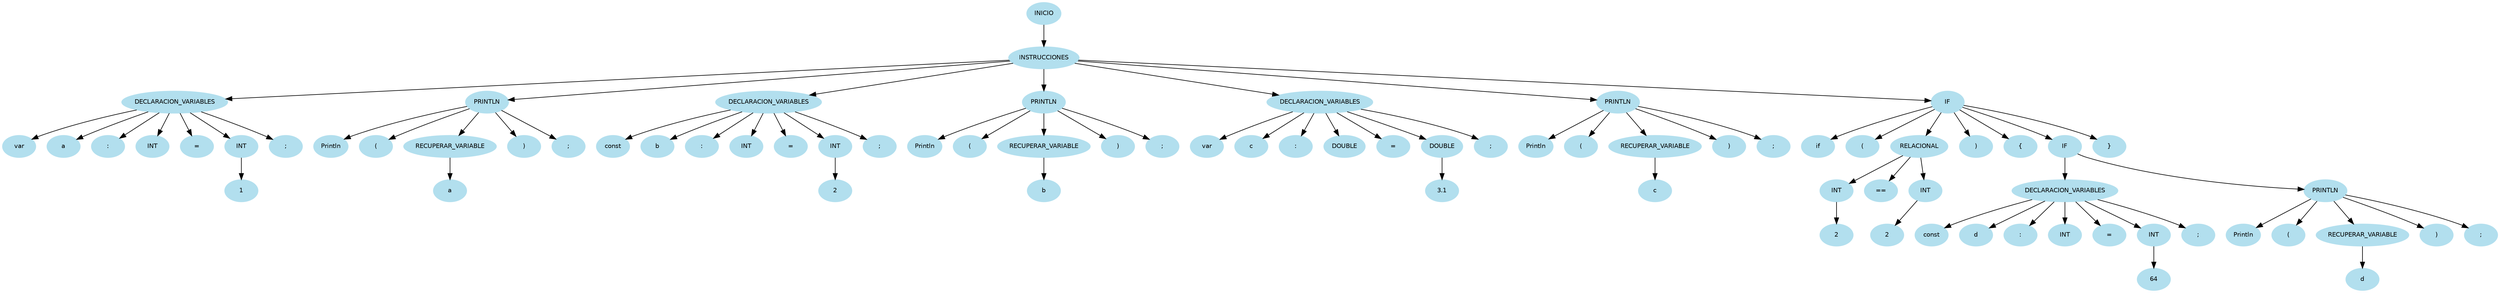digraph arbolAST{
node [shape=oval, style=filled, color=lightblue2, fontname=Helvetica, fontsize=10];
edge [fontname=Helvetica, fontsize=10];
n0[label="INICIO"];
n1[label="INSTRUCCIONES"];
n0 -> n1;
n2[label="DECLARACION_VARIABLES"];
n1 -> n2;
n3[label="var"];
n2 -> n3;
n4[label="a"];
n2 -> n4;
n5[label=":"];
n2 -> n5;
n6[label="INT"];
n2 -> n6;
n7[label="="];
n2 -> n7;
n8[label="INT"];
n2 -> n8;
n9[label="1"];
n8 -> n9;
n10[label=";"];
n2 -> n10;
n11[label="PRINTLN"];
n1 -> n11;
n12[label="Println"];
n11 -> n12;
n13[label="("];
n11 -> n13;
n14[label="RECUPERAR_VARIABLE"];
n11 -> n14;
n15[label="a"];
n14 -> n15;
n16[label=")"];
n11 -> n16;
n17[label=";"];
n11 -> n17;
n18[label="DECLARACION_VARIABLES"];
n1 -> n18;
n19[label="const"];
n18 -> n19;
n20[label="b"];
n18 -> n20;
n21[label=":"];
n18 -> n21;
n22[label="INT"];
n18 -> n22;
n23[label="="];
n18 -> n23;
n24[label="INT"];
n18 -> n24;
n25[label="2"];
n24 -> n25;
n26[label=";"];
n18 -> n26;
n27[label="PRINTLN"];
n1 -> n27;
n28[label="Println"];
n27 -> n28;
n29[label="("];
n27 -> n29;
n30[label="RECUPERAR_VARIABLE"];
n27 -> n30;
n31[label="b"];
n30 -> n31;
n32[label=")"];
n27 -> n32;
n33[label=";"];
n27 -> n33;
n34[label="DECLARACION_VARIABLES"];
n1 -> n34;
n35[label="var"];
n34 -> n35;
n36[label="c"];
n34 -> n36;
n37[label=":"];
n34 -> n37;
n38[label="DOUBLE"];
n34 -> n38;
n39[label="="];
n34 -> n39;
n40[label="DOUBLE"];
n34 -> n40;
n41[label="3.1"];
n40 -> n41;
n42[label=";"];
n34 -> n42;
n43[label="PRINTLN"];
n1 -> n43;
n44[label="Println"];
n43 -> n44;
n45[label="("];
n43 -> n45;
n46[label="RECUPERAR_VARIABLE"];
n43 -> n46;
n47[label="c"];
n46 -> n47;
n48[label=")"];
n43 -> n48;
n49[label=";"];
n43 -> n49;
n50[label="IF"];
n1 -> n50;
n51[label="if"];
n50 -> n51;
n52[label="("];
n50 -> n52;
n53[label="RELACIONAL"];
n50 -> n53;
n54[label="INT"];
n53 -> n54;
n55[label="2"];
n54 -> n55;
n56[label="=="];
n53 -> n56;
n57[label="INT"];
n53 -> n57;
n58[label="2"];
n57 -> n58;
n59[label=")"];
n50 -> n59;
n60[label="{"];
n50 -> n60;
n61[label="IF"];
n50 -> n61;
n62[label="DECLARACION_VARIABLES"];
n61 -> n62;
n63[label="const"];
n62 -> n63;
n64[label="d"];
n62 -> n64;
n65[label=":"];
n62 -> n65;
n66[label="INT"];
n62 -> n66;
n67[label="="];
n62 -> n67;
n68[label="INT"];
n62 -> n68;
n69[label="64"];
n68 -> n69;
n70[label=";"];
n62 -> n70;
n71[label="PRINTLN"];
n61 -> n71;
n72[label="Println"];
n71 -> n72;
n73[label="("];
n71 -> n73;
n74[label="RECUPERAR_VARIABLE"];
n71 -> n74;
n75[label="d"];
n74 -> n75;
n76[label=")"];
n71 -> n76;
n77[label=";"];
n71 -> n77;
n78[label="}"];
n50 -> n78;
}
